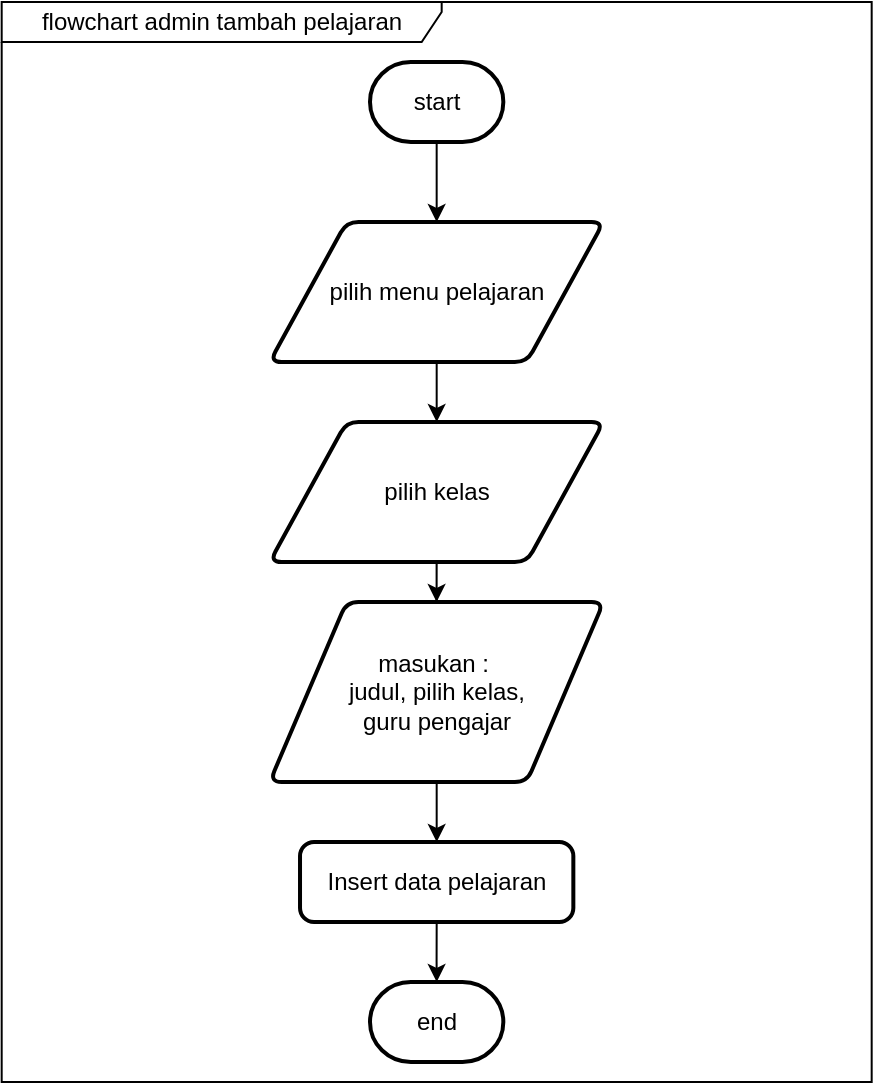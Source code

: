 <mxfile version="17.4.2" type="device"><diagram id="O9Szr4Hdh8DIHMUpJjEn" name="Page-1"><mxGraphModel dx="1014" dy="651" grid="1" gridSize="10" guides="1" tooltips="1" connect="1" arrows="1" fold="1" page="1" pageScale="1" pageWidth="850" pageHeight="1100" math="0" shadow="0"><root><mxCell id="0"/><mxCell id="1" parent="0"/><mxCell id="N7Z2blO4jedbJV9u91K_-23" style="edgeStyle=orthogonalEdgeStyle;rounded=0;orthogonalLoop=1;jettySize=auto;html=1;exitX=0.5;exitY=1;exitDx=0;exitDy=0;exitPerimeter=0;" parent="1" source="N7Z2blO4jedbJV9u91K_-1" target="N7Z2blO4jedbJV9u91K_-2" edge="1"><mxGeometry relative="1" as="geometry"/></mxCell><mxCell id="N7Z2blO4jedbJV9u91K_-1" value="start" style="strokeWidth=2;html=1;shape=mxgraph.flowchart.terminator;whiteSpace=wrap;fillColor=#FFFFFF;" parent="1" vertex="1"><mxGeometry x="280" y="100" width="66.67" height="40" as="geometry"/></mxCell><mxCell id="N7Z2blO4jedbJV9u91K_-25" style="edgeStyle=orthogonalEdgeStyle;rounded=0;orthogonalLoop=1;jettySize=auto;html=1;exitX=0.5;exitY=1;exitDx=0;exitDy=0;entryX=0.5;entryY=0;entryDx=0;entryDy=0;" parent="1" source="N7Z2blO4jedbJV9u91K_-2" target="N7Z2blO4jedbJV9u91K_-24" edge="1"><mxGeometry relative="1" as="geometry"/></mxCell><mxCell id="N7Z2blO4jedbJV9u91K_-2" value="pilih menu pelajaran" style="shape=parallelogram;html=1;strokeWidth=2;perimeter=parallelogramPerimeter;whiteSpace=wrap;rounded=1;arcSize=12;size=0.23;fillColor=#FFFFFF;" parent="1" vertex="1"><mxGeometry x="229.84" y="180" width="167" height="70" as="geometry"/></mxCell><mxCell id="N7Z2blO4jedbJV9u91K_-18" value="end" style="strokeWidth=2;html=1;shape=mxgraph.flowchart.terminator;whiteSpace=wrap;fillColor=#FFFFFF;" parent="1" vertex="1"><mxGeometry x="280" y="560" width="66.67" height="40" as="geometry"/></mxCell><mxCell id="N7Z2blO4jedbJV9u91K_-21" value="flowchart admin tambah pelajaran" style="shape=umlFrame;whiteSpace=wrap;html=1;fillColor=#FFFFFF;width=220;height=20;" parent="1" vertex="1"><mxGeometry x="95.84" y="70" width="435" height="540" as="geometry"/></mxCell><mxCell id="N7Z2blO4jedbJV9u91K_-27" style="edgeStyle=orthogonalEdgeStyle;rounded=0;orthogonalLoop=1;jettySize=auto;html=1;exitX=0.5;exitY=1;exitDx=0;exitDy=0;" parent="1" source="N7Z2blO4jedbJV9u91K_-24" target="N7Z2blO4jedbJV9u91K_-26" edge="1"><mxGeometry relative="1" as="geometry"/></mxCell><mxCell id="N7Z2blO4jedbJV9u91K_-24" value="pilih kelas" style="shape=parallelogram;html=1;strokeWidth=2;perimeter=parallelogramPerimeter;whiteSpace=wrap;rounded=1;arcSize=12;size=0.23;fillColor=#FFFFFF;" parent="1" vertex="1"><mxGeometry x="229.84" y="280" width="167" height="70" as="geometry"/></mxCell><mxCell id="N7Z2blO4jedbJV9u91K_-29" style="edgeStyle=orthogonalEdgeStyle;rounded=0;orthogonalLoop=1;jettySize=auto;html=1;exitX=0.5;exitY=1;exitDx=0;exitDy=0;entryX=0.5;entryY=0;entryDx=0;entryDy=0;" parent="1" source="N7Z2blO4jedbJV9u91K_-26" target="N7Z2blO4jedbJV9u91K_-28" edge="1"><mxGeometry relative="1" as="geometry"/></mxCell><mxCell id="N7Z2blO4jedbJV9u91K_-26" value="masukan :&amp;nbsp;&lt;br&gt;judul, pilih kelas,&lt;br&gt;guru pengajar" style="shape=parallelogram;html=1;strokeWidth=2;perimeter=parallelogramPerimeter;whiteSpace=wrap;rounded=1;arcSize=12;size=0.23;fillColor=#FFFFFF;" parent="1" vertex="1"><mxGeometry x="229.84" y="370" width="167" height="90" as="geometry"/></mxCell><mxCell id="N7Z2blO4jedbJV9u91K_-30" style="edgeStyle=orthogonalEdgeStyle;rounded=0;orthogonalLoop=1;jettySize=auto;html=1;exitX=0.5;exitY=1;exitDx=0;exitDy=0;" parent="1" source="N7Z2blO4jedbJV9u91K_-28" target="N7Z2blO4jedbJV9u91K_-18" edge="1"><mxGeometry relative="1" as="geometry"/></mxCell><mxCell id="N7Z2blO4jedbJV9u91K_-28" value="Insert data pelajaran" style="rounded=1;whiteSpace=wrap;html=1;absoluteArcSize=1;arcSize=14;strokeWidth=2;fillColor=#FFFFFF;" parent="1" vertex="1"><mxGeometry x="245.01" y="490" width="136.66" height="40" as="geometry"/></mxCell></root></mxGraphModel></diagram></mxfile>